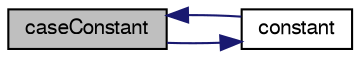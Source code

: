 digraph "caseConstant"
{
  bgcolor="transparent";
  edge [fontname="FreeSans",fontsize="10",labelfontname="FreeSans",labelfontsize="10"];
  node [fontname="FreeSans",fontsize="10",shape=record];
  rankdir="LR";
  Node309 [label="caseConstant",height=0.2,width=0.4,color="black", fillcolor="grey75", style="filled", fontcolor="black"];
  Node309 -> Node310 [color="midnightblue",fontsize="10",style="solid",fontname="FreeSans"];
  Node310 [label="constant",height=0.2,width=0.4,color="black",URL="$a26354.html#ab16cfc6e7be33ff5683a856ae077433c",tooltip="Return constant name. "];
  Node310 -> Node309 [color="midnightblue",fontsize="10",style="solid",fontname="FreeSans"];
}

